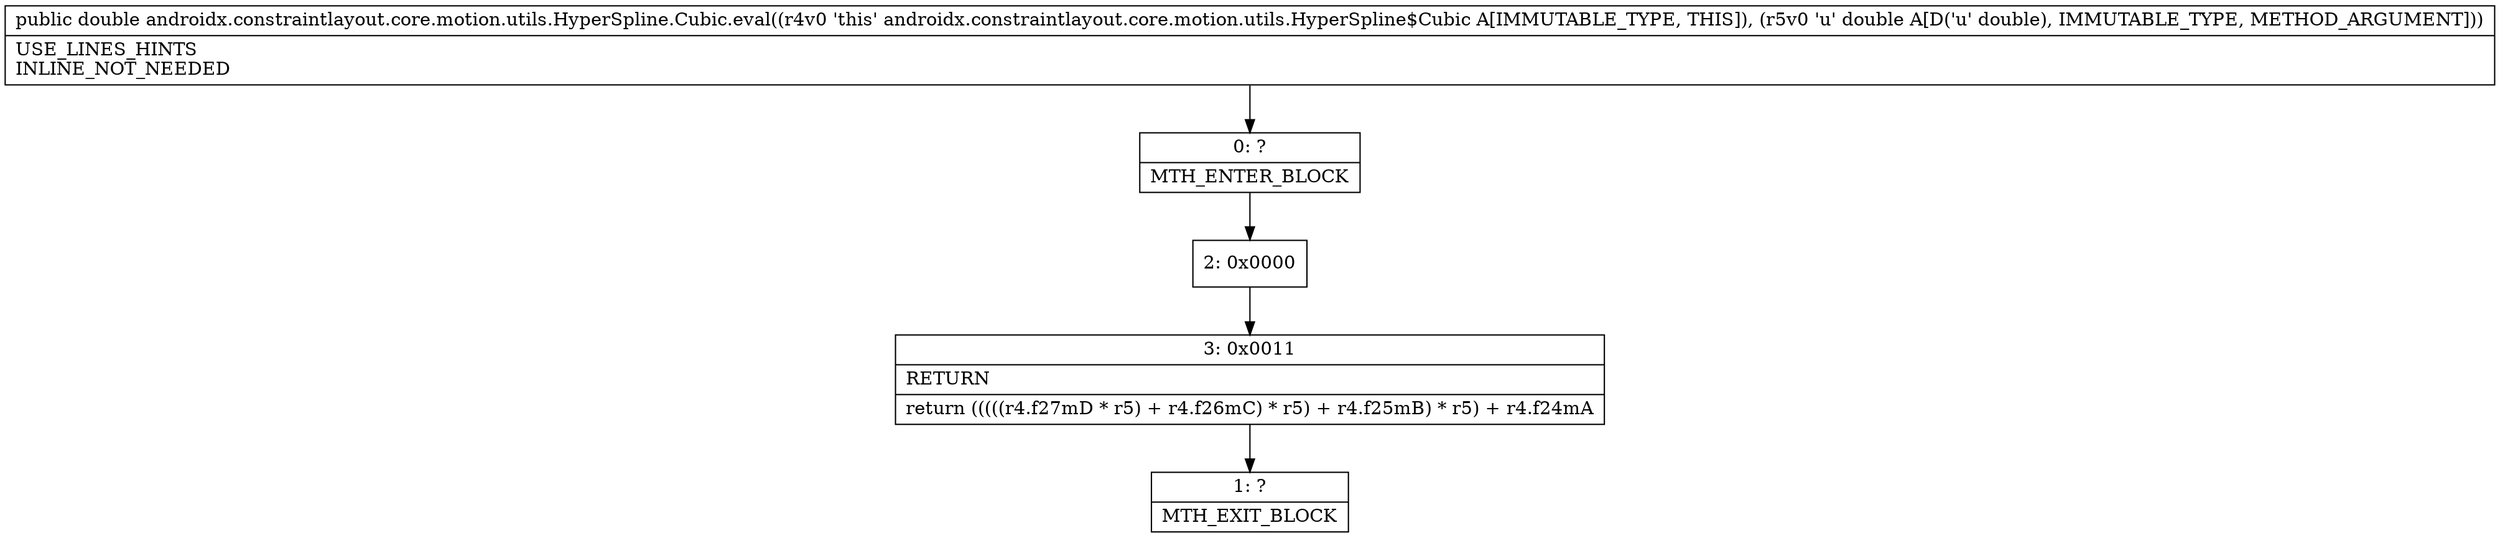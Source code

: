 digraph "CFG forandroidx.constraintlayout.core.motion.utils.HyperSpline.Cubic.eval(D)D" {
Node_0 [shape=record,label="{0\:\ ?|MTH_ENTER_BLOCK\l}"];
Node_2 [shape=record,label="{2\:\ 0x0000}"];
Node_3 [shape=record,label="{3\:\ 0x0011|RETURN\l|return (((((r4.f27mD * r5) + r4.f26mC) * r5) + r4.f25mB) * r5) + r4.f24mA\l}"];
Node_1 [shape=record,label="{1\:\ ?|MTH_EXIT_BLOCK\l}"];
MethodNode[shape=record,label="{public double androidx.constraintlayout.core.motion.utils.HyperSpline.Cubic.eval((r4v0 'this' androidx.constraintlayout.core.motion.utils.HyperSpline$Cubic A[IMMUTABLE_TYPE, THIS]), (r5v0 'u' double A[D('u' double), IMMUTABLE_TYPE, METHOD_ARGUMENT]))  | USE_LINES_HINTS\lINLINE_NOT_NEEDED\l}"];
MethodNode -> Node_0;Node_0 -> Node_2;
Node_2 -> Node_3;
Node_3 -> Node_1;
}

